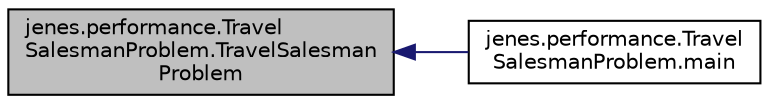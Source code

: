 digraph "jenes.performance.TravelSalesmanProblem.TravelSalesmanProblem"
{
  edge [fontname="Helvetica",fontsize="10",labelfontname="Helvetica",labelfontsize="10"];
  node [fontname="Helvetica",fontsize="10",shape=record];
  rankdir="LR";
  Node1 [label="jenes.performance.Travel\lSalesmanProblem.TravelSalesman\lProblem",height=0.2,width=0.4,color="black", fillcolor="grey75", style="filled" fontcolor="black"];
  Node1 -> Node2 [dir="back",color="midnightblue",fontsize="10",style="solid",fontname="Helvetica"];
  Node2 [label="jenes.performance.Travel\lSalesmanProblem.main",height=0.2,width=0.4,color="black", fillcolor="white", style="filled",URL="$classjenes_1_1performance_1_1_travel_salesman_problem.html#ab2888d221761235635b6909357f6647c"];
}
